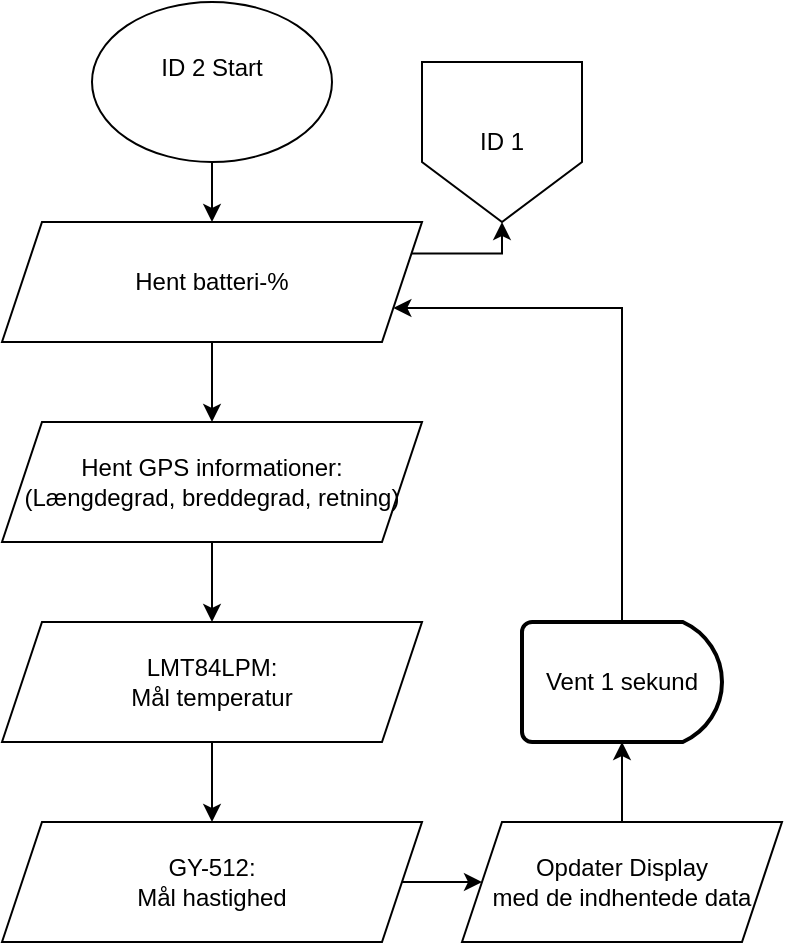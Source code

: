 <mxfile version="24.9.3">
  <diagram id="C5RBs43oDa-KdzZeNtuy" name="Page-1">
    <mxGraphModel dx="556" dy="820" grid="1" gridSize="10" guides="1" tooltips="1" connect="1" arrows="1" fold="1" page="1" pageScale="1" pageWidth="827" pageHeight="1169" math="0" shadow="0">
      <root>
        <mxCell id="WIyWlLk6GJQsqaUBKTNV-0" />
        <mxCell id="WIyWlLk6GJQsqaUBKTNV-1" parent="WIyWlLk6GJQsqaUBKTNV-0" />
        <mxCell id="b5z2Wnowq-uhxzEn1UQt-35" value="" style="edgeStyle=orthogonalEdgeStyle;rounded=0;orthogonalLoop=1;jettySize=auto;html=1;" parent="WIyWlLk6GJQsqaUBKTNV-1" source="b5z2Wnowq-uhxzEn1UQt-0" target="b5z2Wnowq-uhxzEn1UQt-2" edge="1">
          <mxGeometry relative="1" as="geometry" />
        </mxCell>
        <mxCell id="b5z2Wnowq-uhxzEn1UQt-0" value="ID 2 Start&lt;div&gt;&lt;br&gt;&lt;/div&gt;" style="ellipse;whiteSpace=wrap;html=1;" parent="WIyWlLk6GJQsqaUBKTNV-1" vertex="1">
          <mxGeometry x="335" y="130" width="120" height="80" as="geometry" />
        </mxCell>
        <mxCell id="4MpdFvmbFCzReFdFvpwz-19" style="edgeStyle=orthogonalEdgeStyle;rounded=0;orthogonalLoop=1;jettySize=auto;html=1;exitX=1;exitY=0.25;exitDx=0;exitDy=0;entryX=0.5;entryY=1;entryDx=0;entryDy=0;" edge="1" parent="WIyWlLk6GJQsqaUBKTNV-1" source="b5z2Wnowq-uhxzEn1UQt-2" target="4MpdFvmbFCzReFdFvpwz-0">
          <mxGeometry relative="1" as="geometry">
            <Array as="points">
              <mxPoint x="540" y="256" />
            </Array>
          </mxGeometry>
        </mxCell>
        <mxCell id="b5z2Wnowq-uhxzEn1UQt-2" value="Hent batteri-%" style="shape=parallelogram;perimeter=parallelogramPerimeter;whiteSpace=wrap;html=1;fixedSize=1;rounded=0;" parent="WIyWlLk6GJQsqaUBKTNV-1" vertex="1">
          <mxGeometry x="290" y="240" width="210" height="60" as="geometry" />
        </mxCell>
        <mxCell id="4MpdFvmbFCzReFdFvpwz-7" value="" style="edgeStyle=orthogonalEdgeStyle;rounded=0;orthogonalLoop=1;jettySize=auto;html=1;" edge="1" parent="WIyWlLk6GJQsqaUBKTNV-1" source="b5z2Wnowq-uhxzEn1UQt-58" target="4MpdFvmbFCzReFdFvpwz-6">
          <mxGeometry relative="1" as="geometry" />
        </mxCell>
        <mxCell id="b5z2Wnowq-uhxzEn1UQt-58" value="&lt;div&gt;LMT84LPM:&lt;/div&gt;&lt;div&gt;Mål temperatur&lt;br&gt;&lt;/div&gt;" style="shape=parallelogram;perimeter=parallelogramPerimeter;whiteSpace=wrap;html=1;fixedSize=1;rounded=0;" parent="WIyWlLk6GJQsqaUBKTNV-1" vertex="1">
          <mxGeometry x="290" y="440" width="210" height="60" as="geometry" />
        </mxCell>
        <mxCell id="4MpdFvmbFCzReFdFvpwz-0" value="ID 1" style="shape=offPageConnector;whiteSpace=wrap;html=1;" vertex="1" parent="WIyWlLk6GJQsqaUBKTNV-1">
          <mxGeometry x="500" y="160" width="80" height="80" as="geometry" />
        </mxCell>
        <mxCell id="4MpdFvmbFCzReFdFvpwz-5" value="" style="edgeStyle=orthogonalEdgeStyle;rounded=0;orthogonalLoop=1;jettySize=auto;html=1;" edge="1" parent="WIyWlLk6GJQsqaUBKTNV-1" source="4MpdFvmbFCzReFdFvpwz-3" target="b5z2Wnowq-uhxzEn1UQt-58">
          <mxGeometry relative="1" as="geometry" />
        </mxCell>
        <mxCell id="4MpdFvmbFCzReFdFvpwz-3" value="Hent GPS informationer:&lt;br&gt;(Længdegrad, breddegrad, retning)" style="shape=parallelogram;perimeter=parallelogramPerimeter;whiteSpace=wrap;html=1;fixedSize=1;" vertex="1" parent="WIyWlLk6GJQsqaUBKTNV-1">
          <mxGeometry x="290" y="340" width="210" height="60" as="geometry" />
        </mxCell>
        <mxCell id="4MpdFvmbFCzReFdFvpwz-14" style="edgeStyle=orthogonalEdgeStyle;rounded=0;orthogonalLoop=1;jettySize=auto;html=1;exitX=1;exitY=0.5;exitDx=0;exitDy=0;entryX=0;entryY=0.5;entryDx=0;entryDy=0;" edge="1" parent="WIyWlLk6GJQsqaUBKTNV-1" source="4MpdFvmbFCzReFdFvpwz-6" target="4MpdFvmbFCzReFdFvpwz-13">
          <mxGeometry relative="1" as="geometry" />
        </mxCell>
        <mxCell id="4MpdFvmbFCzReFdFvpwz-6" value="GY-512:&lt;br&gt;Mål hastighed" style="shape=parallelogram;perimeter=parallelogramPerimeter;whiteSpace=wrap;html=1;fixedSize=1;rounded=0;" vertex="1" parent="WIyWlLk6GJQsqaUBKTNV-1">
          <mxGeometry x="290" y="540" width="210" height="60" as="geometry" />
        </mxCell>
        <mxCell id="4MpdFvmbFCzReFdFvpwz-17" value="" style="edgeStyle=orthogonalEdgeStyle;rounded=0;orthogonalLoop=1;jettySize=auto;html=1;" edge="1" parent="WIyWlLk6GJQsqaUBKTNV-1" source="4MpdFvmbFCzReFdFvpwz-13" target="4MpdFvmbFCzReFdFvpwz-16">
          <mxGeometry relative="1" as="geometry" />
        </mxCell>
        <mxCell id="4MpdFvmbFCzReFdFvpwz-13" value="&lt;div&gt;Opdater Display&lt;/div&gt;&lt;div&gt;med de indhentede data&lt;br&gt;&lt;/div&gt;" style="shape=parallelogram;perimeter=parallelogramPerimeter;whiteSpace=wrap;html=1;fixedSize=1;" vertex="1" parent="WIyWlLk6GJQsqaUBKTNV-1">
          <mxGeometry x="520" y="540" width="160" height="60" as="geometry" />
        </mxCell>
        <mxCell id="4MpdFvmbFCzReFdFvpwz-4" value="" style="edgeStyle=orthogonalEdgeStyle;rounded=0;orthogonalLoop=1;jettySize=auto;html=1;" edge="1" parent="WIyWlLk6GJQsqaUBKTNV-1" source="b5z2Wnowq-uhxzEn1UQt-2" target="4MpdFvmbFCzReFdFvpwz-3">
          <mxGeometry relative="1" as="geometry" />
        </mxCell>
        <mxCell id="4MpdFvmbFCzReFdFvpwz-18" style="edgeStyle=orthogonalEdgeStyle;rounded=0;orthogonalLoop=1;jettySize=auto;html=1;exitX=0.5;exitY=0;exitDx=0;exitDy=0;exitPerimeter=0;entryX=1;entryY=0.75;entryDx=0;entryDy=0;" edge="1" parent="WIyWlLk6GJQsqaUBKTNV-1" source="4MpdFvmbFCzReFdFvpwz-16" target="b5z2Wnowq-uhxzEn1UQt-2">
          <mxGeometry relative="1" as="geometry">
            <Array as="points">
              <mxPoint x="600" y="283" />
            </Array>
          </mxGeometry>
        </mxCell>
        <mxCell id="4MpdFvmbFCzReFdFvpwz-16" value="Vent 1 sekund" style="strokeWidth=2;html=1;shape=mxgraph.flowchart.delay;whiteSpace=wrap;" vertex="1" parent="WIyWlLk6GJQsqaUBKTNV-1">
          <mxGeometry x="550" y="440" width="100" height="60" as="geometry" />
        </mxCell>
      </root>
    </mxGraphModel>
  </diagram>
</mxfile>
